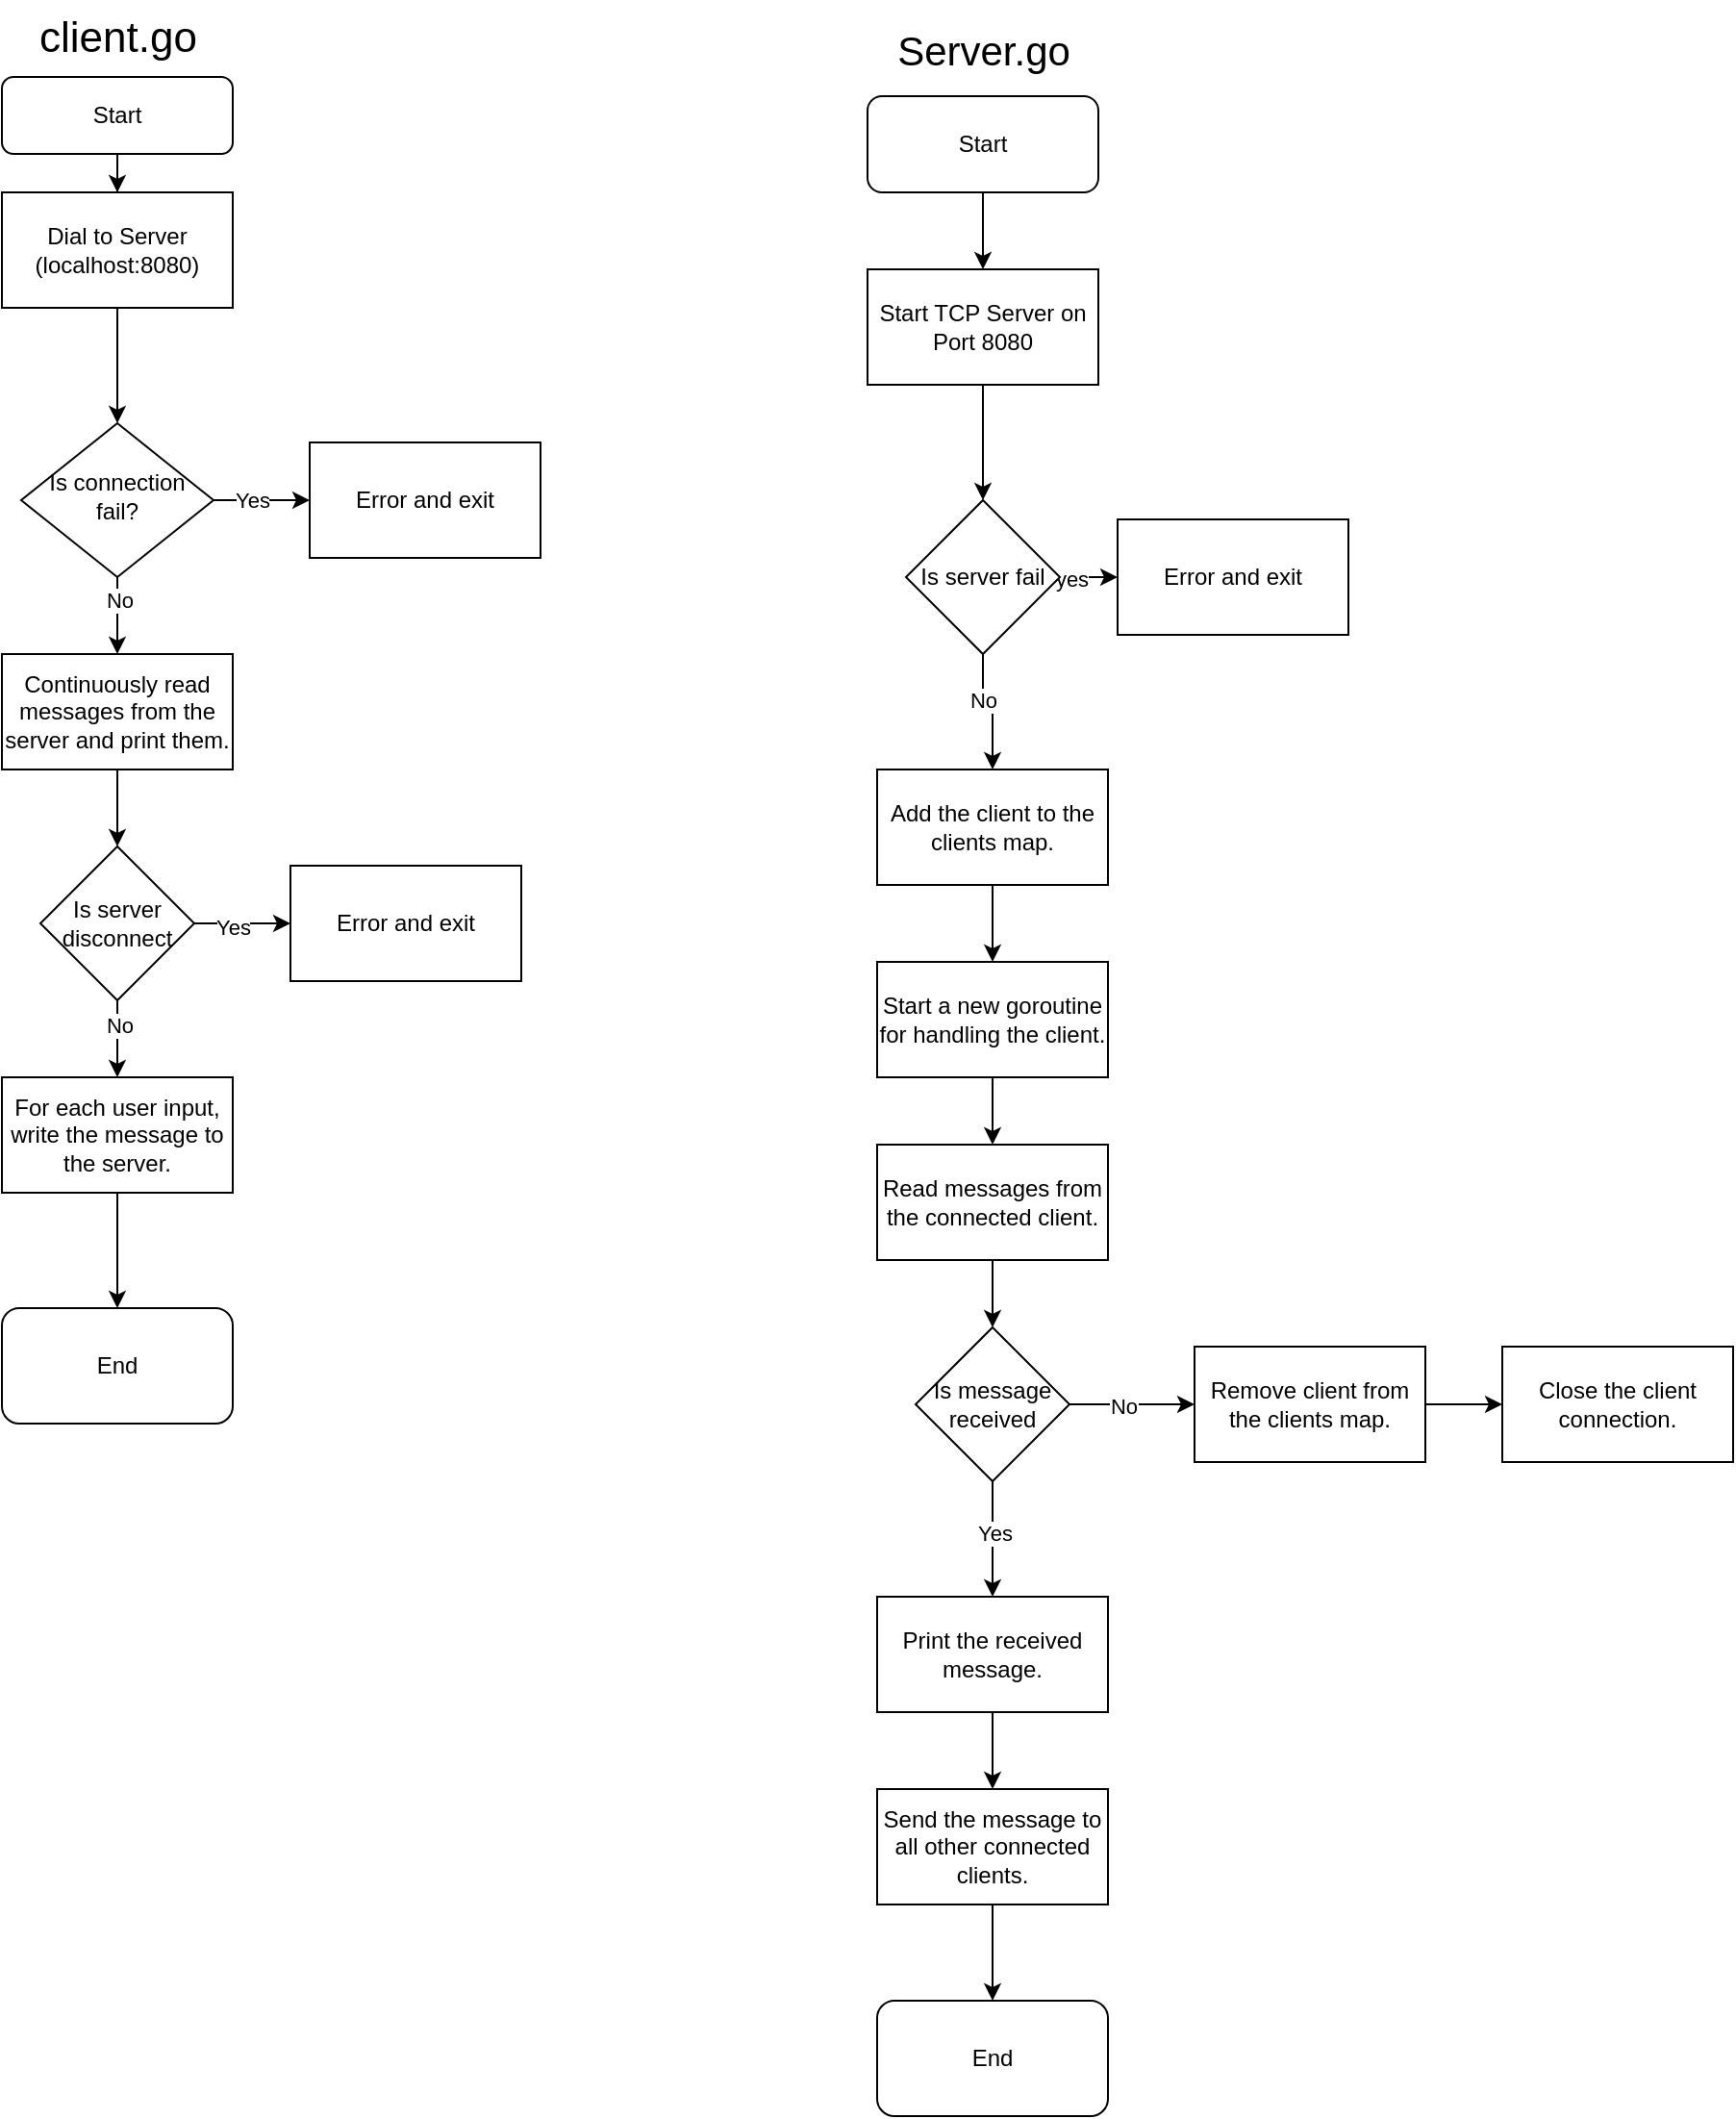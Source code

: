 <mxfile version="26.0.16">
  <diagram id="C5RBs43oDa-KdzZeNtuy" name="Page-1">
    <mxGraphModel dx="1050" dy="1822" grid="1" gridSize="10" guides="1" tooltips="1" connect="1" arrows="1" fold="1" page="1" pageScale="1" pageWidth="827" pageHeight="1169" math="0" shadow="0">
      <root>
        <mxCell id="WIyWlLk6GJQsqaUBKTNV-0" />
        <mxCell id="WIyWlLk6GJQsqaUBKTNV-1" parent="WIyWlLk6GJQsqaUBKTNV-0" />
        <mxCell id="VR3VbczRAdssZVZP4NNd-7" value="" style="edgeStyle=orthogonalEdgeStyle;rounded=0;orthogonalLoop=1;jettySize=auto;html=1;" parent="WIyWlLk6GJQsqaUBKTNV-1" source="WIyWlLk6GJQsqaUBKTNV-3" target="VR3VbczRAdssZVZP4NNd-2" edge="1">
          <mxGeometry relative="1" as="geometry" />
        </mxCell>
        <mxCell id="WIyWlLk6GJQsqaUBKTNV-3" value="Start" style="rounded=1;whiteSpace=wrap;html=1;fontSize=12;glass=0;strokeWidth=1;shadow=0;" parent="WIyWlLk6GJQsqaUBKTNV-1" vertex="1">
          <mxGeometry x="160" y="30" width="120" height="40" as="geometry" />
        </mxCell>
        <mxCell id="VR3VbczRAdssZVZP4NNd-9" value="" style="edgeStyle=orthogonalEdgeStyle;rounded=0;orthogonalLoop=1;jettySize=auto;html=1;" parent="WIyWlLk6GJQsqaUBKTNV-1" source="WIyWlLk6GJQsqaUBKTNV-6" target="VR3VbczRAdssZVZP4NNd-3" edge="1">
          <mxGeometry relative="1" as="geometry" />
        </mxCell>
        <mxCell id="VR3VbczRAdssZVZP4NNd-13" value="Yes" style="edgeLabel;html=1;align=center;verticalAlign=middle;resizable=0;points=[];" parent="VR3VbczRAdssZVZP4NNd-9" vertex="1" connectable="0">
          <mxGeometry x="-0.196" relative="1" as="geometry">
            <mxPoint as="offset" />
          </mxGeometry>
        </mxCell>
        <mxCell id="VR3VbczRAdssZVZP4NNd-10" value="" style="edgeStyle=orthogonalEdgeStyle;rounded=0;orthogonalLoop=1;jettySize=auto;html=1;" parent="WIyWlLk6GJQsqaUBKTNV-1" source="WIyWlLk6GJQsqaUBKTNV-6" target="VR3VbczRAdssZVZP4NNd-5" edge="1">
          <mxGeometry relative="1" as="geometry" />
        </mxCell>
        <mxCell id="VR3VbczRAdssZVZP4NNd-14" value="No" style="edgeLabel;html=1;align=center;verticalAlign=middle;resizable=0;points=[];" parent="VR3VbczRAdssZVZP4NNd-10" vertex="1" connectable="0">
          <mxGeometry x="-0.409" y="1" relative="1" as="geometry">
            <mxPoint as="offset" />
          </mxGeometry>
        </mxCell>
        <mxCell id="WIyWlLk6GJQsqaUBKTNV-6" value="I&lt;span style=&quot;background-color: transparent; color: light-dark(rgb(0, 0, 0), rgb(255, 255, 255));&quot;&gt;s connection fail?&lt;/span&gt;" style="rhombus;whiteSpace=wrap;html=1;shadow=0;fontFamily=Helvetica;fontSize=12;align=center;strokeWidth=1;spacing=6;spacingTop=-4;" parent="WIyWlLk6GJQsqaUBKTNV-1" vertex="1">
          <mxGeometry x="170" y="210" width="100" height="80" as="geometry" />
        </mxCell>
        <mxCell id="VR3VbczRAdssZVZP4NNd-8" value="" style="edgeStyle=orthogonalEdgeStyle;rounded=0;orthogonalLoop=1;jettySize=auto;html=1;" parent="WIyWlLk6GJQsqaUBKTNV-1" source="VR3VbczRAdssZVZP4NNd-2" target="WIyWlLk6GJQsqaUBKTNV-6" edge="1">
          <mxGeometry relative="1" as="geometry" />
        </mxCell>
        <mxCell id="VR3VbczRAdssZVZP4NNd-2" value="Dial to Server (localhost:8080)" style="rounded=0;whiteSpace=wrap;html=1;" parent="WIyWlLk6GJQsqaUBKTNV-1" vertex="1">
          <mxGeometry x="160" y="90" width="120" height="60" as="geometry" />
        </mxCell>
        <mxCell id="VR3VbczRAdssZVZP4NNd-3" value="Error and exit" style="rounded=0;whiteSpace=wrap;html=1;" parent="WIyWlLk6GJQsqaUBKTNV-1" vertex="1">
          <mxGeometry x="320" y="220" width="120" height="60" as="geometry" />
        </mxCell>
        <mxCell id="VR3VbczRAdssZVZP4NNd-11" value="" style="edgeStyle=orthogonalEdgeStyle;rounded=0;orthogonalLoop=1;jettySize=auto;html=1;" parent="WIyWlLk6GJQsqaUBKTNV-1" source="VR3VbczRAdssZVZP4NNd-5" target="VR3VbczRAdssZVZP4NNd-6" edge="1">
          <mxGeometry relative="1" as="geometry" />
        </mxCell>
        <mxCell id="VR3VbczRAdssZVZP4NNd-5" value="Continuously read messages from the server and print them." style="rounded=0;whiteSpace=wrap;html=1;" parent="WIyWlLk6GJQsqaUBKTNV-1" vertex="1">
          <mxGeometry x="160" y="330" width="120" height="60" as="geometry" />
        </mxCell>
        <mxCell id="99H91_uwepMWZIBe1bUp-13" value="" style="edgeStyle=orthogonalEdgeStyle;rounded=0;orthogonalLoop=1;jettySize=auto;html=1;" edge="1" parent="WIyWlLk6GJQsqaUBKTNV-1" source="VR3VbczRAdssZVZP4NNd-6" target="99H91_uwepMWZIBe1bUp-12">
          <mxGeometry relative="1" as="geometry" />
        </mxCell>
        <mxCell id="99H91_uwepMWZIBe1bUp-16" value="Yes" style="edgeLabel;html=1;align=center;verticalAlign=middle;resizable=0;points=[];" vertex="1" connectable="0" parent="99H91_uwepMWZIBe1bUp-13">
          <mxGeometry x="-0.2" y="-2" relative="1" as="geometry">
            <mxPoint as="offset" />
          </mxGeometry>
        </mxCell>
        <mxCell id="99H91_uwepMWZIBe1bUp-15" value="" style="edgeStyle=orthogonalEdgeStyle;rounded=0;orthogonalLoop=1;jettySize=auto;html=1;" edge="1" parent="WIyWlLk6GJQsqaUBKTNV-1" source="VR3VbczRAdssZVZP4NNd-6" target="99H91_uwepMWZIBe1bUp-14">
          <mxGeometry relative="1" as="geometry" />
        </mxCell>
        <mxCell id="99H91_uwepMWZIBe1bUp-17" value="No" style="edgeLabel;html=1;align=center;verticalAlign=middle;resizable=0;points=[];" vertex="1" connectable="0" parent="99H91_uwepMWZIBe1bUp-15">
          <mxGeometry x="-0.36" y="1" relative="1" as="geometry">
            <mxPoint as="offset" />
          </mxGeometry>
        </mxCell>
        <mxCell id="VR3VbczRAdssZVZP4NNd-6" value="Is server disconnect" style="rhombus;whiteSpace=wrap;html=1;" parent="WIyWlLk6GJQsqaUBKTNV-1" vertex="1">
          <mxGeometry x="180" y="430" width="80" height="80" as="geometry" />
        </mxCell>
        <mxCell id="VR3VbczRAdssZVZP4NNd-12" value="&lt;font style=&quot;font-size: 22px;&quot;&gt;client.go&lt;/font&gt;" style="text;html=1;align=center;verticalAlign=middle;resizable=0;points=[];autosize=1;strokeColor=none;fillColor=none;" parent="WIyWlLk6GJQsqaUBKTNV-1" vertex="1">
          <mxGeometry x="165" y="-10" width="110" height="40" as="geometry" />
        </mxCell>
        <mxCell id="99H91_uwepMWZIBe1bUp-0" value="&lt;font style=&quot;font-size: 21px;&quot;&gt;Server.go&lt;/font&gt;&lt;div&gt;&lt;br&gt;&lt;/div&gt;" style="text;html=1;align=center;verticalAlign=middle;resizable=0;points=[];autosize=1;strokeColor=none;fillColor=none;" vertex="1" parent="WIyWlLk6GJQsqaUBKTNV-1">
          <mxGeometry x="615" y="-2" width="110" height="50" as="geometry" />
        </mxCell>
        <mxCell id="99H91_uwepMWZIBe1bUp-6" value="" style="edgeStyle=orthogonalEdgeStyle;rounded=0;orthogonalLoop=1;jettySize=auto;html=1;" edge="1" parent="WIyWlLk6GJQsqaUBKTNV-1" source="99H91_uwepMWZIBe1bUp-1" target="99H91_uwepMWZIBe1bUp-3">
          <mxGeometry relative="1" as="geometry" />
        </mxCell>
        <mxCell id="99H91_uwepMWZIBe1bUp-1" value="Start" style="rounded=1;whiteSpace=wrap;html=1;" vertex="1" parent="WIyWlLk6GJQsqaUBKTNV-1">
          <mxGeometry x="610" y="40" width="120" height="50" as="geometry" />
        </mxCell>
        <mxCell id="99H91_uwepMWZIBe1bUp-5" value="" style="edgeStyle=orthogonalEdgeStyle;rounded=0;orthogonalLoop=1;jettySize=auto;html=1;" edge="1" parent="WIyWlLk6GJQsqaUBKTNV-1" source="99H91_uwepMWZIBe1bUp-3" target="99H91_uwepMWZIBe1bUp-4">
          <mxGeometry relative="1" as="geometry" />
        </mxCell>
        <mxCell id="99H91_uwepMWZIBe1bUp-3" value="Start TCP Server on Port 8080" style="rounded=0;whiteSpace=wrap;html=1;" vertex="1" parent="WIyWlLk6GJQsqaUBKTNV-1">
          <mxGeometry x="610" y="130" width="120" height="60" as="geometry" />
        </mxCell>
        <mxCell id="99H91_uwepMWZIBe1bUp-8" value="" style="edgeStyle=orthogonalEdgeStyle;rounded=0;orthogonalLoop=1;jettySize=auto;html=1;" edge="1" parent="WIyWlLk6GJQsqaUBKTNV-1" source="99H91_uwepMWZIBe1bUp-4" target="99H91_uwepMWZIBe1bUp-7">
          <mxGeometry relative="1" as="geometry" />
        </mxCell>
        <mxCell id="99H91_uwepMWZIBe1bUp-9" value="yes" style="edgeLabel;html=1;align=center;verticalAlign=middle;resizable=0;points=[];" vertex="1" connectable="0" parent="99H91_uwepMWZIBe1bUp-8">
          <mxGeometry x="-0.76" y="-1" relative="1" as="geometry">
            <mxPoint as="offset" />
          </mxGeometry>
        </mxCell>
        <mxCell id="99H91_uwepMWZIBe1bUp-11" value="" style="edgeStyle=orthogonalEdgeStyle;rounded=0;orthogonalLoop=1;jettySize=auto;html=1;entryX=0.5;entryY=0;entryDx=0;entryDy=0;" edge="1" parent="WIyWlLk6GJQsqaUBKTNV-1" source="99H91_uwepMWZIBe1bUp-4" target="99H91_uwepMWZIBe1bUp-21">
          <mxGeometry relative="1" as="geometry">
            <mxPoint x="685" y="380" as="targetPoint" />
          </mxGeometry>
        </mxCell>
        <mxCell id="99H91_uwepMWZIBe1bUp-20" value="No" style="edgeLabel;html=1;align=center;verticalAlign=middle;resizable=0;points=[];" vertex="1" connectable="0" parent="99H91_uwepMWZIBe1bUp-11">
          <mxGeometry x="-0.26" relative="1" as="geometry">
            <mxPoint as="offset" />
          </mxGeometry>
        </mxCell>
        <mxCell id="99H91_uwepMWZIBe1bUp-4" value="Is server fail" style="rhombus;whiteSpace=wrap;html=1;" vertex="1" parent="WIyWlLk6GJQsqaUBKTNV-1">
          <mxGeometry x="630" y="250" width="80" height="80" as="geometry" />
        </mxCell>
        <mxCell id="99H91_uwepMWZIBe1bUp-7" value="Error and exit" style="rounded=0;whiteSpace=wrap;html=1;" vertex="1" parent="WIyWlLk6GJQsqaUBKTNV-1">
          <mxGeometry x="740" y="260" width="120" height="60" as="geometry" />
        </mxCell>
        <mxCell id="99H91_uwepMWZIBe1bUp-12" value="Error and exit" style="rounded=0;whiteSpace=wrap;html=1;" vertex="1" parent="WIyWlLk6GJQsqaUBKTNV-1">
          <mxGeometry x="310" y="440" width="120" height="60" as="geometry" />
        </mxCell>
        <mxCell id="99H91_uwepMWZIBe1bUp-19" value="" style="edgeStyle=orthogonalEdgeStyle;rounded=0;orthogonalLoop=1;jettySize=auto;html=1;" edge="1" parent="WIyWlLk6GJQsqaUBKTNV-1" source="99H91_uwepMWZIBe1bUp-14" target="99H91_uwepMWZIBe1bUp-18">
          <mxGeometry relative="1" as="geometry" />
        </mxCell>
        <mxCell id="99H91_uwepMWZIBe1bUp-14" value="For each user input, write the message to the server." style="rounded=0;whiteSpace=wrap;html=1;" vertex="1" parent="WIyWlLk6GJQsqaUBKTNV-1">
          <mxGeometry x="160" y="550" width="120" height="60" as="geometry" />
        </mxCell>
        <mxCell id="99H91_uwepMWZIBe1bUp-18" value="End" style="rounded=1;whiteSpace=wrap;html=1;" vertex="1" parent="WIyWlLk6GJQsqaUBKTNV-1">
          <mxGeometry x="160" y="670" width="120" height="60" as="geometry" />
        </mxCell>
        <mxCell id="99H91_uwepMWZIBe1bUp-23" value="" style="edgeStyle=orthogonalEdgeStyle;rounded=0;orthogonalLoop=1;jettySize=auto;html=1;" edge="1" parent="WIyWlLk6GJQsqaUBKTNV-1" source="99H91_uwepMWZIBe1bUp-21" target="99H91_uwepMWZIBe1bUp-22">
          <mxGeometry relative="1" as="geometry" />
        </mxCell>
        <mxCell id="99H91_uwepMWZIBe1bUp-21" value="Add the client to the clients map." style="rounded=0;whiteSpace=wrap;html=1;" vertex="1" parent="WIyWlLk6GJQsqaUBKTNV-1">
          <mxGeometry x="615" y="390" width="120" height="60" as="geometry" />
        </mxCell>
        <mxCell id="99H91_uwepMWZIBe1bUp-26" value="" style="edgeStyle=orthogonalEdgeStyle;rounded=0;orthogonalLoop=1;jettySize=auto;html=1;" edge="1" parent="WIyWlLk6GJQsqaUBKTNV-1" source="99H91_uwepMWZIBe1bUp-22" target="99H91_uwepMWZIBe1bUp-25">
          <mxGeometry relative="1" as="geometry" />
        </mxCell>
        <mxCell id="99H91_uwepMWZIBe1bUp-22" value="Start a new goroutine for handling the client." style="rounded=0;whiteSpace=wrap;html=1;" vertex="1" parent="WIyWlLk6GJQsqaUBKTNV-1">
          <mxGeometry x="615" y="490" width="120" height="60" as="geometry" />
        </mxCell>
        <mxCell id="99H91_uwepMWZIBe1bUp-28" value="" style="edgeStyle=orthogonalEdgeStyle;rounded=0;orthogonalLoop=1;jettySize=auto;html=1;" edge="1" parent="WIyWlLk6GJQsqaUBKTNV-1" source="99H91_uwepMWZIBe1bUp-25" target="99H91_uwepMWZIBe1bUp-27">
          <mxGeometry relative="1" as="geometry" />
        </mxCell>
        <mxCell id="99H91_uwepMWZIBe1bUp-25" value="Read messages from the connected client." style="rounded=0;whiteSpace=wrap;html=1;" vertex="1" parent="WIyWlLk6GJQsqaUBKTNV-1">
          <mxGeometry x="615" y="585" width="120" height="60" as="geometry" />
        </mxCell>
        <mxCell id="99H91_uwepMWZIBe1bUp-32" value="" style="edgeStyle=orthogonalEdgeStyle;rounded=0;orthogonalLoop=1;jettySize=auto;html=1;" edge="1" parent="WIyWlLk6GJQsqaUBKTNV-1" source="99H91_uwepMWZIBe1bUp-27" target="99H91_uwepMWZIBe1bUp-29">
          <mxGeometry relative="1" as="geometry" />
        </mxCell>
        <mxCell id="99H91_uwepMWZIBe1bUp-33" value="No" style="edgeLabel;html=1;align=center;verticalAlign=middle;resizable=0;points=[];" vertex="1" connectable="0" parent="99H91_uwepMWZIBe1bUp-32">
          <mxGeometry x="-0.145" y="-1" relative="1" as="geometry">
            <mxPoint as="offset" />
          </mxGeometry>
        </mxCell>
        <mxCell id="99H91_uwepMWZIBe1bUp-35" value="" style="edgeStyle=orthogonalEdgeStyle;rounded=0;orthogonalLoop=1;jettySize=auto;html=1;" edge="1" parent="WIyWlLk6GJQsqaUBKTNV-1" source="99H91_uwepMWZIBe1bUp-27" target="99H91_uwepMWZIBe1bUp-34">
          <mxGeometry relative="1" as="geometry" />
        </mxCell>
        <mxCell id="99H91_uwepMWZIBe1bUp-36" value="Yes" style="edgeLabel;html=1;align=center;verticalAlign=middle;resizable=0;points=[];" vertex="1" connectable="0" parent="99H91_uwepMWZIBe1bUp-35">
          <mxGeometry x="-0.113" y="1" relative="1" as="geometry">
            <mxPoint as="offset" />
          </mxGeometry>
        </mxCell>
        <mxCell id="99H91_uwepMWZIBe1bUp-27" value="Is message received" style="rhombus;whiteSpace=wrap;html=1;" vertex="1" parent="WIyWlLk6GJQsqaUBKTNV-1">
          <mxGeometry x="635" y="680" width="80" height="80" as="geometry" />
        </mxCell>
        <mxCell id="99H91_uwepMWZIBe1bUp-42" value="" style="edgeStyle=orthogonalEdgeStyle;rounded=0;orthogonalLoop=1;jettySize=auto;html=1;" edge="1" parent="WIyWlLk6GJQsqaUBKTNV-1" source="99H91_uwepMWZIBe1bUp-29" target="99H91_uwepMWZIBe1bUp-41">
          <mxGeometry relative="1" as="geometry" />
        </mxCell>
        <mxCell id="99H91_uwepMWZIBe1bUp-29" value="Remove client from the clients map." style="rounded=0;whiteSpace=wrap;html=1;" vertex="1" parent="WIyWlLk6GJQsqaUBKTNV-1">
          <mxGeometry x="780" y="690" width="120" height="60" as="geometry" />
        </mxCell>
        <mxCell id="99H91_uwepMWZIBe1bUp-38" value="" style="edgeStyle=orthogonalEdgeStyle;rounded=0;orthogonalLoop=1;jettySize=auto;html=1;" edge="1" parent="WIyWlLk6GJQsqaUBKTNV-1" source="99H91_uwepMWZIBe1bUp-34" target="99H91_uwepMWZIBe1bUp-37">
          <mxGeometry relative="1" as="geometry" />
        </mxCell>
        <mxCell id="99H91_uwepMWZIBe1bUp-34" value="Print the received message." style="rounded=0;whiteSpace=wrap;html=1;" vertex="1" parent="WIyWlLk6GJQsqaUBKTNV-1">
          <mxGeometry x="615" y="820" width="120" height="60" as="geometry" />
        </mxCell>
        <mxCell id="99H91_uwepMWZIBe1bUp-40" value="" style="edgeStyle=orthogonalEdgeStyle;rounded=0;orthogonalLoop=1;jettySize=auto;html=1;" edge="1" parent="WIyWlLk6GJQsqaUBKTNV-1" source="99H91_uwepMWZIBe1bUp-37" target="99H91_uwepMWZIBe1bUp-39">
          <mxGeometry relative="1" as="geometry" />
        </mxCell>
        <mxCell id="99H91_uwepMWZIBe1bUp-37" value="Send the message to all other connected clients." style="rounded=0;whiteSpace=wrap;html=1;" vertex="1" parent="WIyWlLk6GJQsqaUBKTNV-1">
          <mxGeometry x="615" y="920" width="120" height="60" as="geometry" />
        </mxCell>
        <mxCell id="99H91_uwepMWZIBe1bUp-39" value="End" style="rounded=1;whiteSpace=wrap;html=1;" vertex="1" parent="WIyWlLk6GJQsqaUBKTNV-1">
          <mxGeometry x="615" y="1030" width="120" height="60" as="geometry" />
        </mxCell>
        <mxCell id="99H91_uwepMWZIBe1bUp-41" value="Close the client connection." style="rounded=0;whiteSpace=wrap;html=1;" vertex="1" parent="WIyWlLk6GJQsqaUBKTNV-1">
          <mxGeometry x="940" y="690" width="120" height="60" as="geometry" />
        </mxCell>
      </root>
    </mxGraphModel>
  </diagram>
</mxfile>
